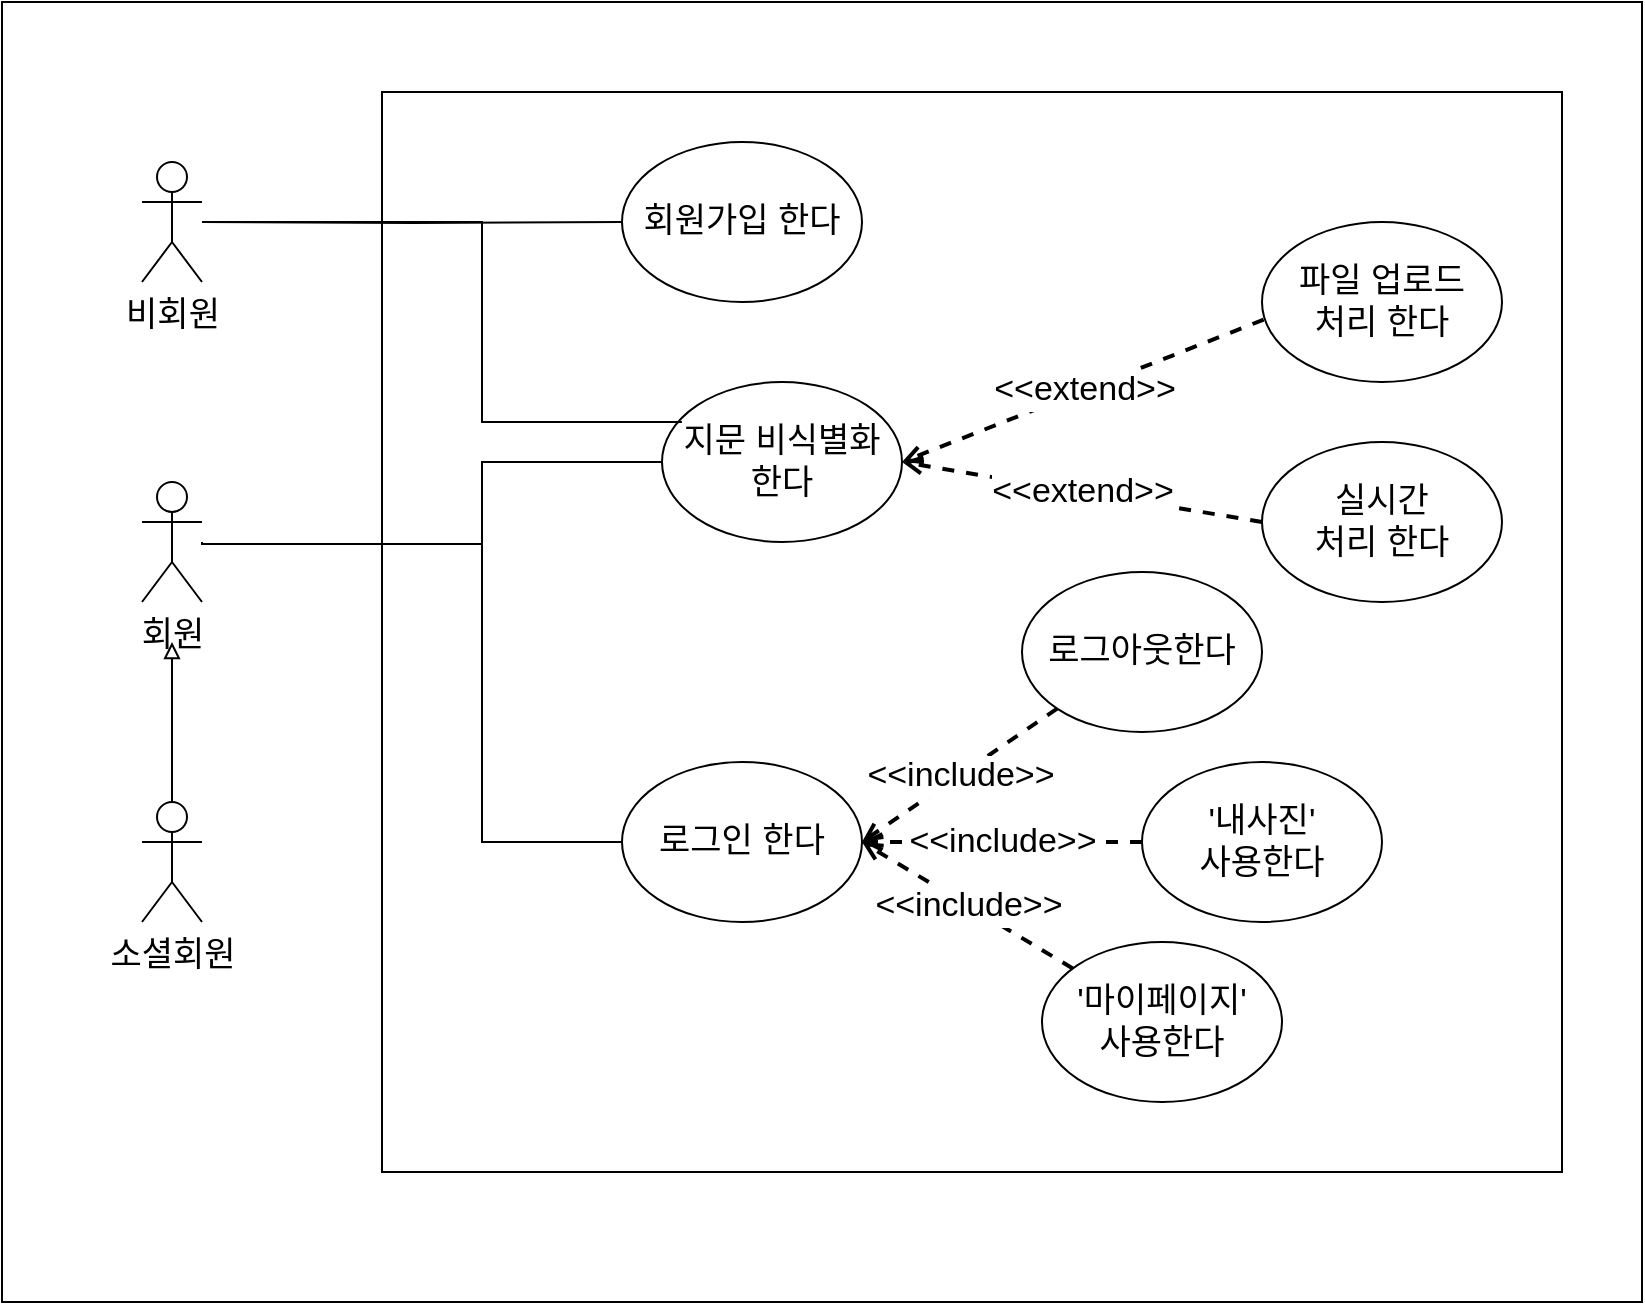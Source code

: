 <mxfile version="21.6.8" type="device">
  <diagram name="페이지-1" id="3waXsfUu0mHB2VVSHDpd">
    <mxGraphModel dx="1050" dy="542" grid="1" gridSize="10" guides="1" tooltips="1" connect="1" arrows="1" fold="1" page="1" pageScale="1" pageWidth="827" pageHeight="1169" math="0" shadow="0">
      <root>
        <mxCell id="0" />
        <mxCell id="1" parent="0" />
        <mxCell id="JMalo2s1iwdfcL1rjgwg-51" value="" style="rounded=0;whiteSpace=wrap;html=1;fontSize=17;" parent="1" vertex="1">
          <mxGeometry x="20" width="820" height="650" as="geometry" />
        </mxCell>
        <mxCell id="JMalo2s1iwdfcL1rjgwg-4" value="" style="rounded=0;whiteSpace=wrap;html=1;fontSize=17;" parent="1" vertex="1">
          <mxGeometry x="210" y="45" width="590" height="540" as="geometry" />
        </mxCell>
        <mxCell id="JMalo2s1iwdfcL1rjgwg-29" style="edgeStyle=orthogonalEdgeStyle;rounded=0;orthogonalLoop=1;jettySize=auto;html=1;endArrow=none;endFill=0;fontSize=17;" parent="1" target="JMalo2s1iwdfcL1rjgwg-15" edge="1">
          <mxGeometry relative="1" as="geometry">
            <mxPoint x="120" y="110" as="sourcePoint" />
          </mxGeometry>
        </mxCell>
        <mxCell id="JMalo2s1iwdfcL1rjgwg-1" value="비회원" style="shape=umlActor;verticalLabelPosition=bottom;verticalAlign=top;html=1;outlineConnect=0;fontSize=17;" parent="1" vertex="1">
          <mxGeometry x="90" y="80" width="30" height="60" as="geometry" />
        </mxCell>
        <mxCell id="JMalo2s1iwdfcL1rjgwg-6" value="로그인 한다" style="ellipse;whiteSpace=wrap;html=1;fontSize=17;" parent="1" vertex="1">
          <mxGeometry x="330" y="380" width="120" height="80" as="geometry" />
        </mxCell>
        <mxCell id="JMalo2s1iwdfcL1rjgwg-26" style="edgeStyle=orthogonalEdgeStyle;rounded=0;orthogonalLoop=1;jettySize=auto;html=1;horizontal=1;endArrow=none;endFill=0;fontSize=17;entryX=0;entryY=0.5;entryDx=0;entryDy=0;" parent="1" target="JMalo2s1iwdfcL1rjgwg-21" edge="1">
          <mxGeometry relative="1" as="geometry">
            <mxPoint x="120" y="270" as="sourcePoint" />
            <Array as="points">
              <mxPoint x="120" y="271" />
              <mxPoint x="260" y="271" />
              <mxPoint x="260" y="230" />
            </Array>
          </mxGeometry>
        </mxCell>
        <mxCell id="JMalo2s1iwdfcL1rjgwg-8" value="회원" style="shape=umlActor;verticalLabelPosition=bottom;verticalAlign=top;html=1;outlineConnect=0;fontSize=17;" parent="1" vertex="1">
          <mxGeometry x="90" y="240" width="30" height="60" as="geometry" />
        </mxCell>
        <mxCell id="JMalo2s1iwdfcL1rjgwg-15" value="회원가입 한다" style="ellipse;whiteSpace=wrap;html=1;fontSize=17;" parent="1" vertex="1">
          <mxGeometry x="330" y="70" width="120" height="80" as="geometry" />
        </mxCell>
        <mxCell id="JMalo2s1iwdfcL1rjgwg-16" value="&#39;마이페이지&#39;&lt;br&gt;사용한다" style="ellipse;whiteSpace=wrap;html=1;fontSize=17;" parent="1" vertex="1">
          <mxGeometry x="540" y="470" width="120" height="80" as="geometry" />
        </mxCell>
        <mxCell id="JMalo2s1iwdfcL1rjgwg-17" value="&#39;내사진&#39;&lt;br&gt;사용한다" style="ellipse;whiteSpace=wrap;html=1;fontSize=17;" parent="1" vertex="1">
          <mxGeometry x="590" y="380" width="120" height="80" as="geometry" />
        </mxCell>
        <mxCell id="JMalo2s1iwdfcL1rjgwg-18" value="파일 업로드&lt;br&gt;처리 한다" style="ellipse;whiteSpace=wrap;html=1;fontSize=17;" parent="1" vertex="1">
          <mxGeometry x="650" y="110" width="120" height="80" as="geometry" />
        </mxCell>
        <mxCell id="JMalo2s1iwdfcL1rjgwg-20" value="실시간&lt;br&gt;처리 한다" style="ellipse;whiteSpace=wrap;html=1;fontSize=17;" parent="1" vertex="1">
          <mxGeometry x="650" y="220" width="120" height="80" as="geometry" />
        </mxCell>
        <mxCell id="JMalo2s1iwdfcL1rjgwg-21" value="지문 비식별화&lt;br&gt;한다" style="ellipse;whiteSpace=wrap;html=1;fontSize=17;" parent="1" vertex="1">
          <mxGeometry x="350" y="190" width="120" height="80" as="geometry" />
        </mxCell>
        <mxCell id="JMalo2s1iwdfcL1rjgwg-9" value="소셜회원" style="shape=umlActor;verticalLabelPosition=bottom;verticalAlign=top;html=1;outlineConnect=0;fontSize=17;" parent="1" vertex="1">
          <mxGeometry x="90" y="400" width="30" height="60" as="geometry" />
        </mxCell>
        <mxCell id="JMalo2s1iwdfcL1rjgwg-42" style="edgeStyle=orthogonalEdgeStyle;rounded=0;orthogonalLoop=1;jettySize=auto;html=1;startArrow=none;startFill=0;endArrow=none;endFill=0;entryX=0;entryY=0.5;entryDx=0;entryDy=0;fontSize=17;" parent="1" target="JMalo2s1iwdfcL1rjgwg-6" edge="1">
          <mxGeometry relative="1" as="geometry">
            <mxPoint x="120" y="270" as="sourcePoint" />
            <mxPoint x="400" y="390" as="targetPoint" />
            <Array as="points">
              <mxPoint x="120" y="271" />
              <mxPoint x="260" y="271" />
              <mxPoint x="260" y="420" />
            </Array>
          </mxGeometry>
        </mxCell>
        <mxCell id="JMalo2s1iwdfcL1rjgwg-43" value="&amp;lt;&amp;lt;extend&amp;gt;&amp;gt;" style="endArrow=open;dashed=1;html=1;strokeWidth=2;rounded=0;entryX=1;entryY=0.5;entryDx=0;entryDy=0;startArrow=none;startFill=0;endFill=0;exitX=0;exitY=0.5;exitDx=0;exitDy=0;fontSize=17;" parent="1" source="JMalo2s1iwdfcL1rjgwg-20" target="JMalo2s1iwdfcL1rjgwg-21" edge="1">
          <mxGeometry width="50" height="50" relative="1" as="geometry">
            <mxPoint x="442.56" y="328.4" as="sourcePoint" />
            <mxPoint x="419.56" y="300.4" as="targetPoint" />
          </mxGeometry>
        </mxCell>
        <mxCell id="JMalo2s1iwdfcL1rjgwg-45" value="&amp;lt;&amp;lt;extend&amp;gt;&amp;gt;" style="endArrow=open;dashed=1;html=1;strokeWidth=2;rounded=0;startArrow=none;startFill=0;endFill=0;exitX=0.007;exitY=0.61;exitDx=0;exitDy=0;fontSize=17;exitPerimeter=0;" parent="1" source="JMalo2s1iwdfcL1rjgwg-18" edge="1">
          <mxGeometry width="50" height="50" relative="1" as="geometry">
            <mxPoint x="630" y="310" as="sourcePoint" />
            <mxPoint x="470" y="230" as="targetPoint" />
          </mxGeometry>
        </mxCell>
        <mxCell id="JMalo2s1iwdfcL1rjgwg-46" value="" style="endArrow=none;html=1;rounded=0;entryX=0.083;entryY=0.25;entryDx=0;entryDy=0;fontSize=17;entryPerimeter=0;" parent="1" source="JMalo2s1iwdfcL1rjgwg-1" target="JMalo2s1iwdfcL1rjgwg-21" edge="1">
          <mxGeometry width="50" height="50" relative="1" as="geometry">
            <mxPoint x="410" y="340" as="sourcePoint" />
            <mxPoint x="460" y="290" as="targetPoint" />
            <Array as="points">
              <mxPoint x="260" y="110" />
              <mxPoint x="260" y="170" />
              <mxPoint x="260" y="210" />
            </Array>
          </mxGeometry>
        </mxCell>
        <mxCell id="JMalo2s1iwdfcL1rjgwg-50" value="" style="endArrow=block;html=1;rounded=0;exitX=0.5;exitY=0;exitDx=0;exitDy=0;exitPerimeter=0;endFill=0;fontSize=17;" parent="1" source="JMalo2s1iwdfcL1rjgwg-9" edge="1">
          <mxGeometry width="50" height="50" relative="1" as="geometry">
            <mxPoint x="410" y="420" as="sourcePoint" />
            <mxPoint x="105" y="320" as="targetPoint" />
          </mxGeometry>
        </mxCell>
        <mxCell id="g5nidxJxrtTuWH9GtFte-1" value="&amp;lt;&amp;lt;include&amp;gt;&amp;gt;" style="endArrow=open;dashed=1;html=1;strokeWidth=2;rounded=0;startArrow=none;startFill=0;endFill=0;exitX=0;exitY=0.5;exitDx=0;exitDy=0;fontSize=17;" parent="1" source="JMalo2s1iwdfcL1rjgwg-17" target="JMalo2s1iwdfcL1rjgwg-6" edge="1">
          <mxGeometry width="50" height="50" relative="1" as="geometry">
            <mxPoint x="660" y="280" as="sourcePoint" />
            <mxPoint x="450" y="420" as="targetPoint" />
          </mxGeometry>
        </mxCell>
        <mxCell id="g5nidxJxrtTuWH9GtFte-2" value="&amp;lt;&amp;lt;include&amp;gt;&amp;gt;" style="endArrow=open;dashed=1;html=1;strokeWidth=2;rounded=0;startArrow=none;startFill=0;endFill=0;fontSize=17;" parent="1" source="JMalo2s1iwdfcL1rjgwg-16" edge="1">
          <mxGeometry width="50" height="50" relative="1" as="geometry">
            <mxPoint x="540" y="480" as="sourcePoint" />
            <mxPoint x="450" y="420" as="targetPoint" />
          </mxGeometry>
        </mxCell>
        <mxCell id="nA1X38Zikv9h-4eln4w9-1" value="로그아웃한다" style="ellipse;whiteSpace=wrap;html=1;fontSize=17;" vertex="1" parent="1">
          <mxGeometry x="530" y="285" width="120" height="80" as="geometry" />
        </mxCell>
        <mxCell id="nA1X38Zikv9h-4eln4w9-2" value="&amp;lt;&amp;lt;include&amp;gt;&amp;gt;" style="endArrow=open;dashed=1;html=1;strokeWidth=2;rounded=0;startArrow=none;startFill=0;endFill=0;fontSize=17;exitX=0;exitY=1;exitDx=0;exitDy=0;" edge="1" parent="1" source="nA1X38Zikv9h-4eln4w9-1">
          <mxGeometry width="50" height="50" relative="1" as="geometry">
            <mxPoint x="571" y="465" as="sourcePoint" />
            <mxPoint x="450" y="420" as="targetPoint" />
          </mxGeometry>
        </mxCell>
      </root>
    </mxGraphModel>
  </diagram>
</mxfile>
